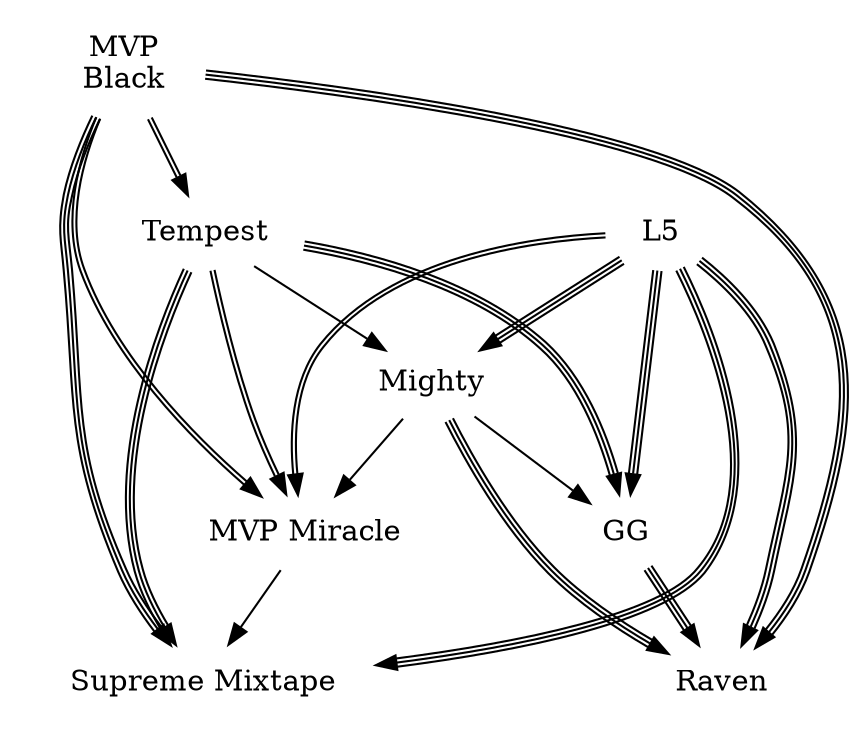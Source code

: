digraph KR {
	node [ color="white" ];
	imagepath="images/";
	L5	[ label="L5" ]
	MVB	[ label="MVP\nBlack" ]
	TMP	[ label="Tempest" ]
	MTY	[ label="Mighty" ]
	GG	[ label="GG" ]
	MVM	[ label="MVP Miracle" ]
	SM	[ label="Supreme Mixtape" ]
	RAV	[ label="Raven" ]

	/* Week 1 */
	L5	->	SM		[ color="black:black:black" ]
	MTY	->	MVM		[ color="black" ]
	MVB	->	TMP		[ color="black:black" ]
	MVB	->	RAV		[ color="black:black:black" ]
	TMP	->	GG		[ color="black:black:black" ]
	L5	->	MTY		[ color="black:black:black" ]
	MTY	->	GG		[ color="black" ]
	L5	->	RAV		[ color="black:black:black" ]
	MVM	->	SM		[ color="black" ]

	/* Week 2 */
	TMP	->	MVM		[ color="black:black" ]
	MVB	->	SM		[ color="black:black:black" ]
	GG	->	RAV		[ color="black:black:black" ]
	MTY	->	RAV		[ color="black:black:black" ]
	L5	->	MVM		[ color="black:black" ]
	TMP	->	SM		[ color="black:black:black" ]
	TMP	->	MTY		[ color="black" ]
	L5	->	GG		[ color="black:black:black" ]
	MVB	->	MVM		[ color="black:black" ]
	
}
